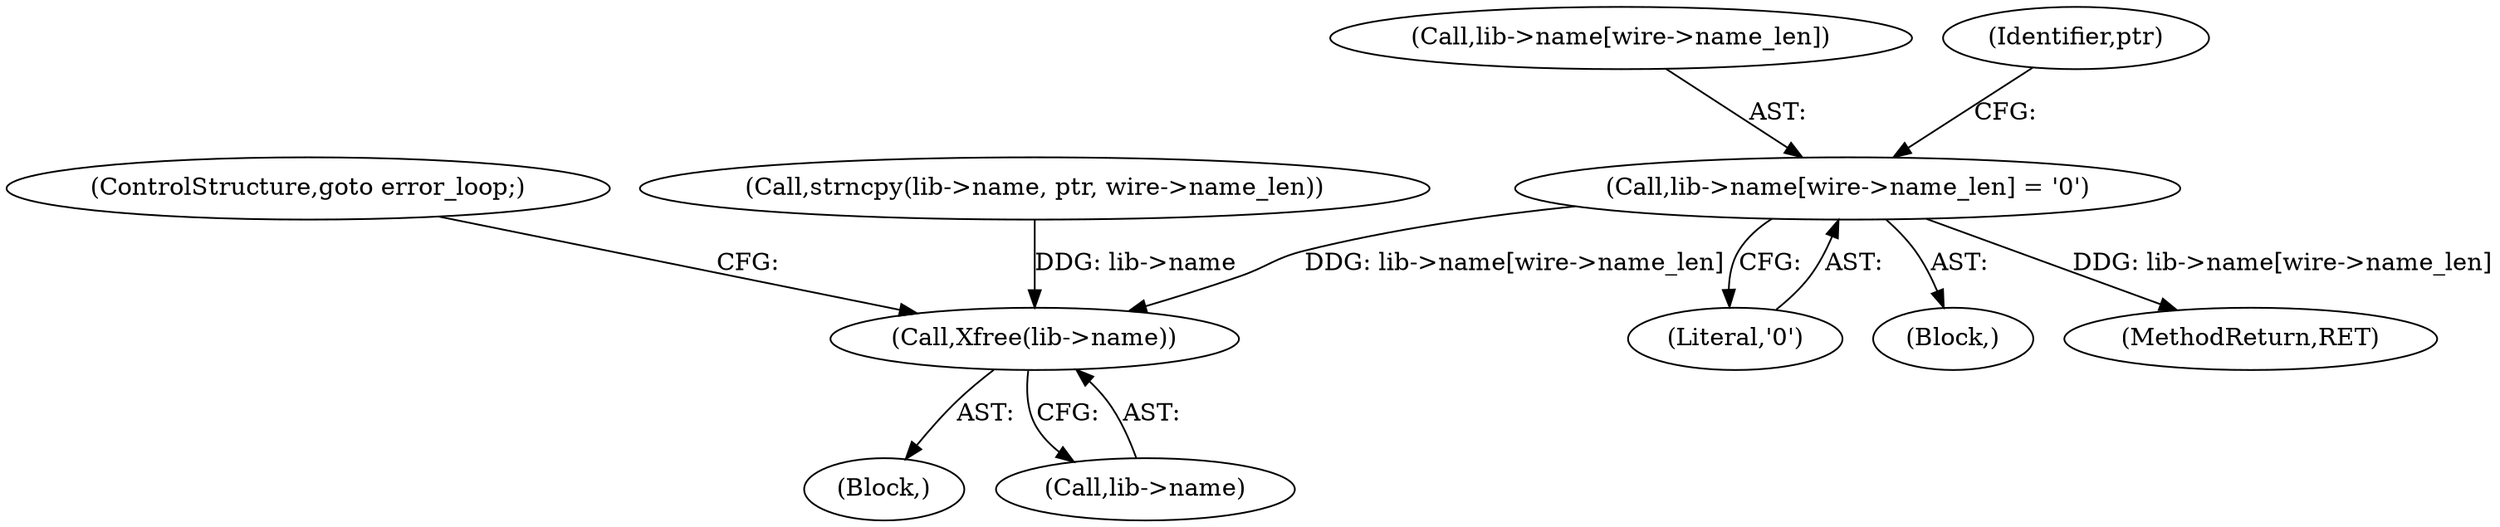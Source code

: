 digraph "0_libXi_19a9cd607de73947fcfb104682f203ffe4e1f4e5_2@array" {
"1000352" [label="(Call,lib->name[wire->name_len] = '\0')"];
"1000392" [label="(Call,Xfree(lib->name))"];
"1000396" [label="(ControlStructure,goto error_loop;)"];
"1000360" [label="(Literal,'\0')"];
"1000391" [label="(Block,)"];
"1000106" [label="(Block,)"];
"1000353" [label="(Call,lib->name[wire->name_len])"];
"1000393" [label="(Call,lib->name)"];
"1000352" [label="(Call,lib->name[wire->name_len] = '\0')"];
"1000344" [label="(Call,strncpy(lib->name, ptr, wire->name_len))"];
"1000392" [label="(Call,Xfree(lib->name))"];
"1000362" [label="(Identifier,ptr)"];
"1000411" [label="(MethodReturn,RET)"];
"1000352" -> "1000106"  [label="AST: "];
"1000352" -> "1000360"  [label="CFG: "];
"1000353" -> "1000352"  [label="AST: "];
"1000360" -> "1000352"  [label="AST: "];
"1000362" -> "1000352"  [label="CFG: "];
"1000352" -> "1000411"  [label="DDG: lib->name[wire->name_len]"];
"1000352" -> "1000392"  [label="DDG: lib->name[wire->name_len]"];
"1000392" -> "1000391"  [label="AST: "];
"1000392" -> "1000393"  [label="CFG: "];
"1000393" -> "1000392"  [label="AST: "];
"1000396" -> "1000392"  [label="CFG: "];
"1000344" -> "1000392"  [label="DDG: lib->name"];
}
